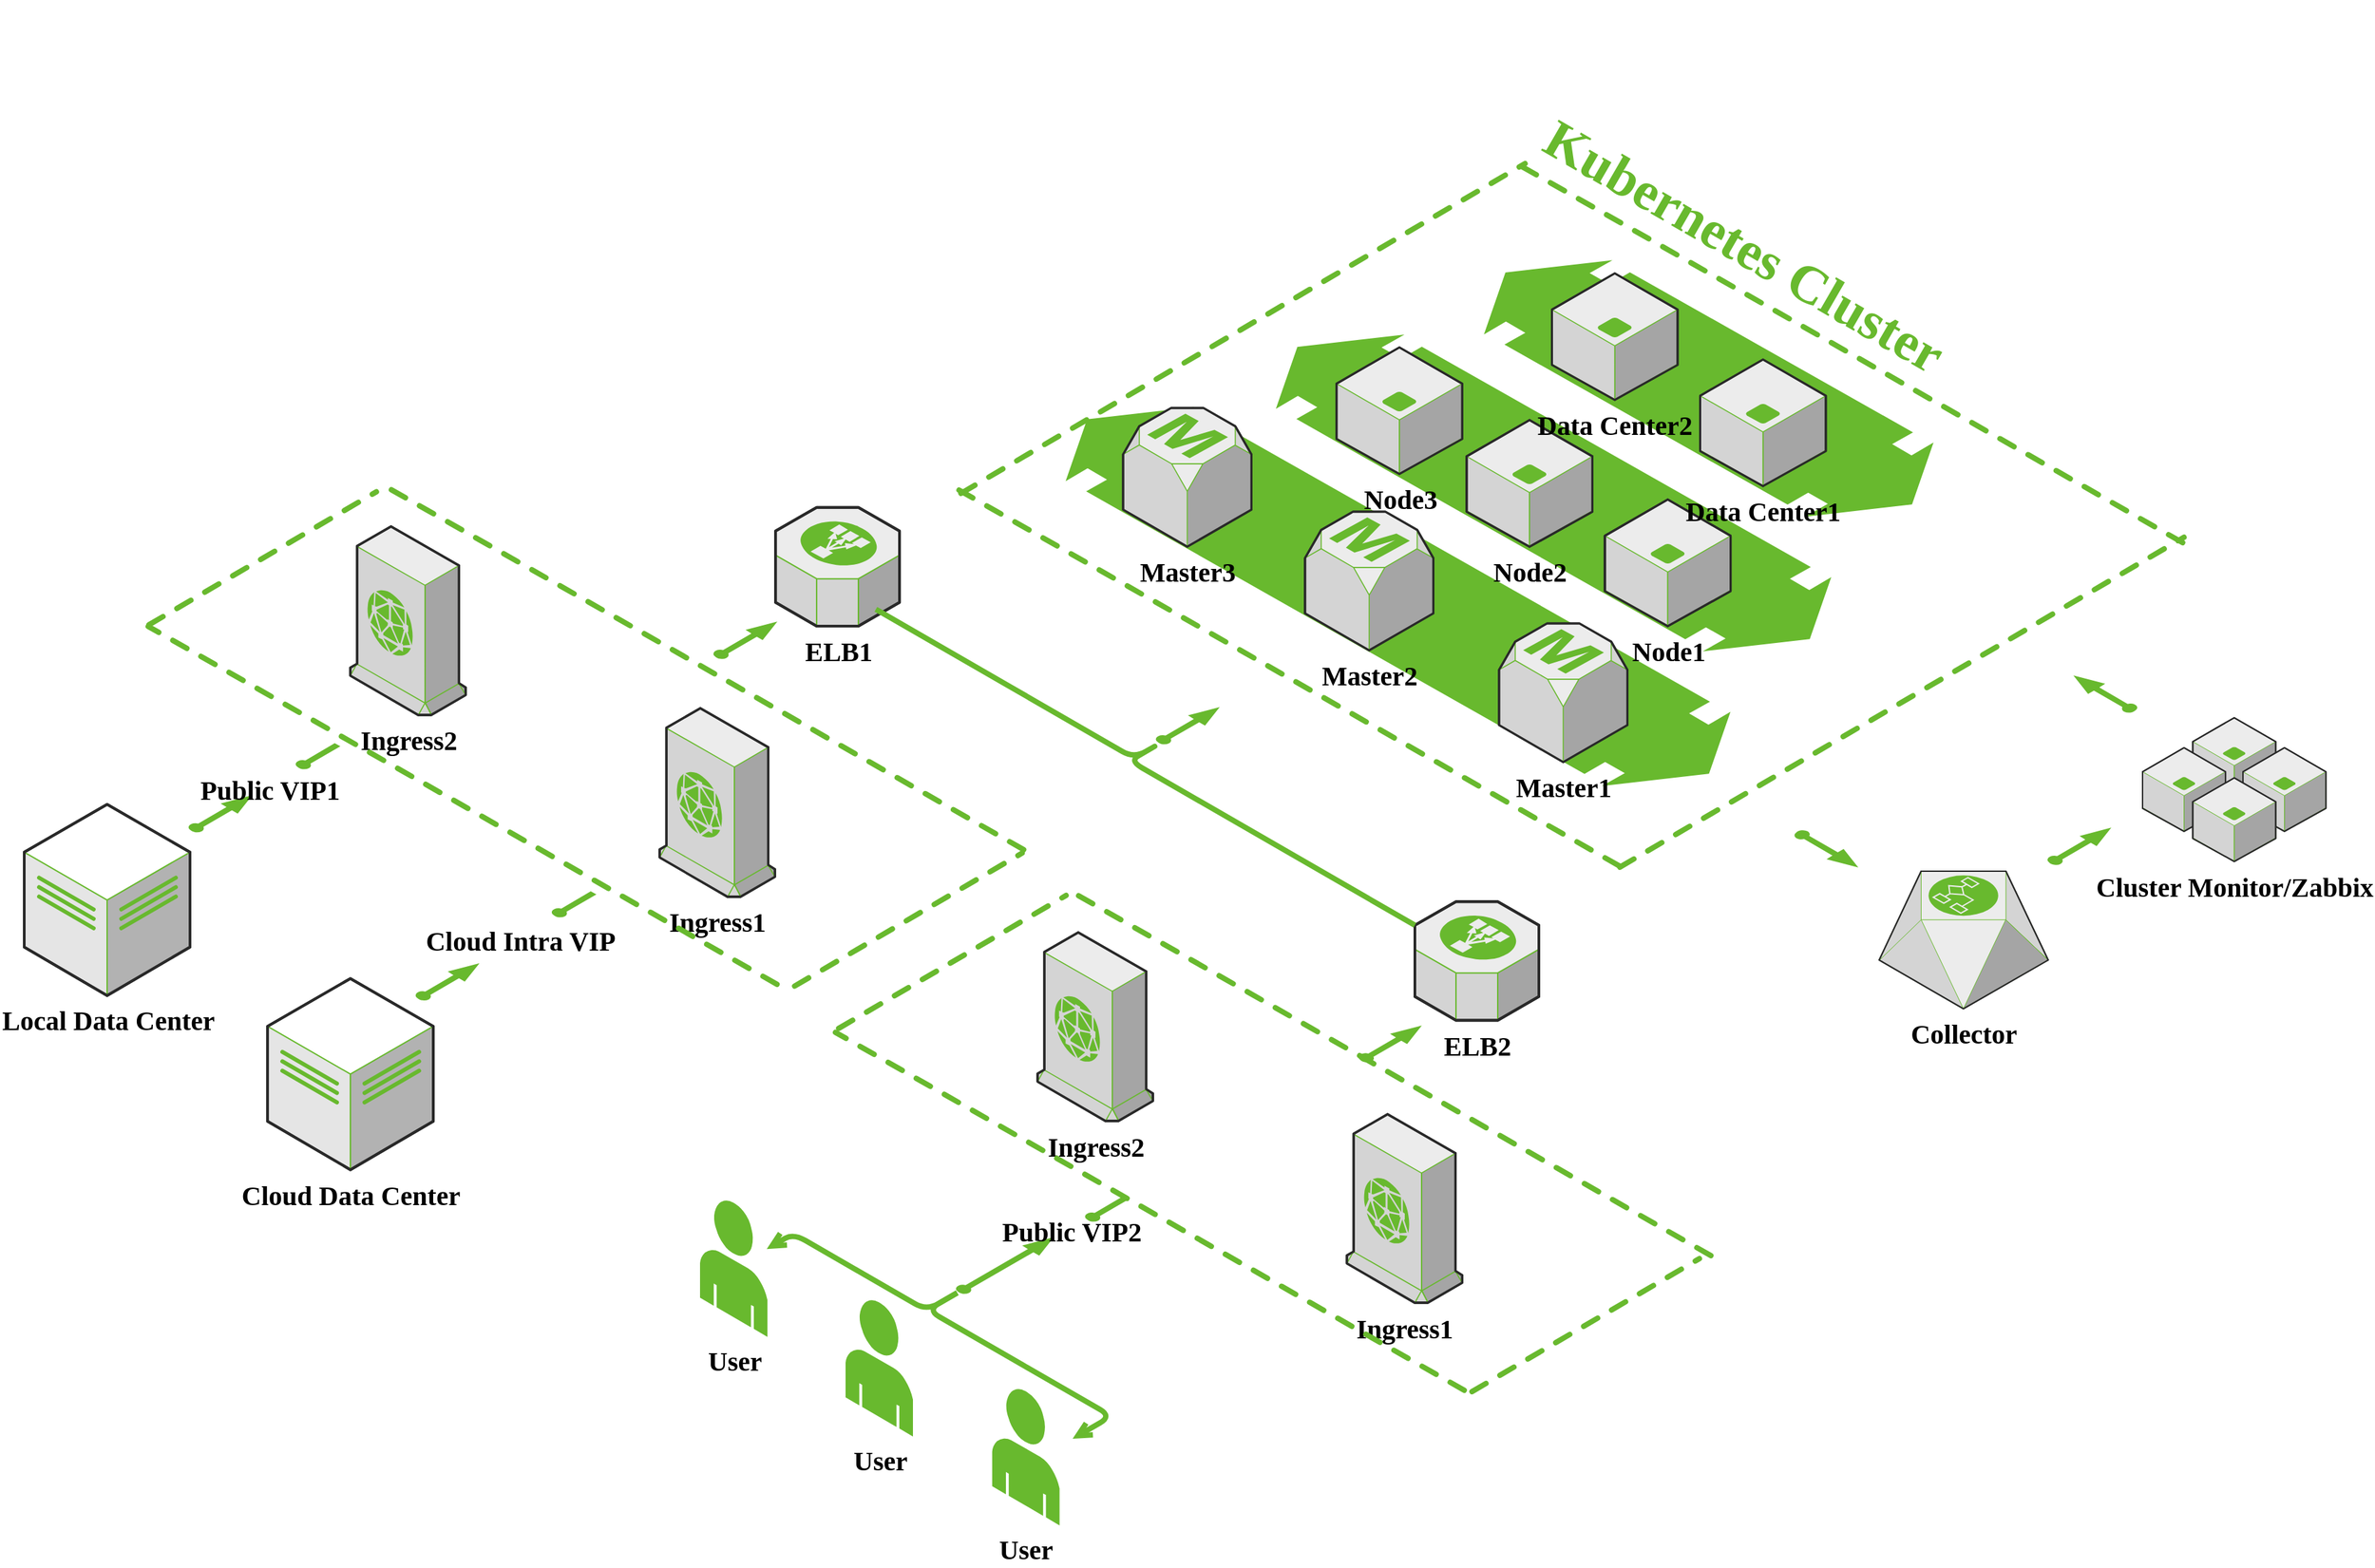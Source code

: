 <mxfile version="20.4.1" type="github">
  <diagram id="4qHA9sfYML6KZp6dPu4P" name="Page-1">
    <mxGraphModel dx="2585" dy="1385" grid="1" gridSize="10" guides="1" tooltips="1" connect="1" arrows="1" fold="1" page="1" pageScale="1" pageWidth="1169" pageHeight="827" math="0" shadow="0">
      <root>
        <mxCell id="0" />
        <mxCell id="1" parent="0" />
        <mxCell id="ZvwgiDBsHgwBUMf2eowB-108" value="" style="verticalLabelPosition=bottom;html=1;verticalAlign=top;strokeWidth=1;align=center;outlineConnect=0;dashed=0;outlineConnect=0;shape=mxgraph.aws3d.flatDoubleEdge2;strokeColor=#68B92E;fillColor=#68B92E;aspect=fixed;shadow=0;sketch=0;fontSize=20;fontStyle=1;fontFamily=Georgia;" vertex="1" parent="1">
          <mxGeometry x="815.72" y="310" width="491.56" height="280" as="geometry" />
        </mxCell>
        <mxCell id="ZvwgiDBsHgwBUMf2eowB-107" value="" style="verticalLabelPosition=bottom;html=1;verticalAlign=top;strokeWidth=1;align=center;outlineConnect=0;dashed=0;outlineConnect=0;shape=mxgraph.aws3d.flatDoubleEdge2;strokeColor=#68B92E;fillColor=#68B92E;aspect=fixed;shadow=0;sketch=0;fontSize=20;fontStyle=1;fontFamily=Georgia;" vertex="1" parent="1">
          <mxGeometry x="1126.16" y="201" width="331.8" height="189" as="geometry" />
        </mxCell>
        <mxCell id="ZvwgiDBsHgwBUMf2eowB-106" value="" style="verticalLabelPosition=bottom;html=1;verticalAlign=top;strokeWidth=1;align=center;outlineConnect=0;dashed=0;outlineConnect=0;shape=mxgraph.aws3d.flatDoubleEdge2;strokeColor=#68B92E;fillColor=#68B92E;aspect=fixed;shadow=0;sketch=0;fontSize=20;fontStyle=1;fontFamily=Georgia;" vertex="1" parent="1">
          <mxGeometry x="971.75" y="256.28" width="410.33" height="233.72" as="geometry" />
        </mxCell>
        <mxCell id="ZvwgiDBsHgwBUMf2eowB-1" value="User" style="verticalLabelPosition=bottom;html=1;verticalAlign=top;strokeWidth=1;align=center;outlineConnect=0;dashed=0;outlineConnect=0;shape=mxgraph.aws3d.end_user;strokeColor=#68B92E;fillColor=#68B92E;aspect=fixed;fontSize=20;fontStyle=1;fontFamily=Georgia;" vertex="1" parent="1">
          <mxGeometry x="544" y="898.5" width="49" height="100.46" as="geometry" />
        </mxCell>
        <mxCell id="ZvwgiDBsHgwBUMf2eowB-2" value="User" style="verticalLabelPosition=bottom;html=1;verticalAlign=top;strokeWidth=1;align=center;outlineConnect=0;dashed=0;outlineConnect=0;shape=mxgraph.aws3d.end_user;strokeColor=#68B92E;fillColor=#68B92E;aspect=fixed;fontSize=20;fontStyle=1;fontFamily=Georgia;" vertex="1" parent="1">
          <mxGeometry x="652" y="972.5" width="49" height="100.46" as="geometry" />
        </mxCell>
        <mxCell id="ZvwgiDBsHgwBUMf2eowB-3" value="User" style="verticalLabelPosition=bottom;html=1;verticalAlign=top;strokeWidth=1;align=center;outlineConnect=0;dashed=0;outlineConnect=0;shape=mxgraph.aws3d.end_user;strokeColor=#68B92E;fillColor=#68B92E;aspect=fixed;fontFamily=Georgia;fontSize=20;fontStyle=1" vertex="1" parent="1">
          <mxGeometry x="760.8" y="1038.5" width="49" height="100.46" as="geometry" />
        </mxCell>
        <mxCell id="ZvwgiDBsHgwBUMf2eowB-4" value="ELB2" style="verticalLabelPosition=bottom;html=1;verticalAlign=top;strokeWidth=1;align=center;outlineConnect=0;dashed=0;outlineConnect=0;shape=mxgraph.aws3d.elasticLoadBalancing;fillColor=#ECECEC;strokeColor=#68B92E;aspect=fixed;fontSize=20;fontStyle=1;fontFamily=Georgia;" vertex="1" parent="1">
          <mxGeometry x="1074.0" y="676.61" width="92" height="88.17" as="geometry" />
        </mxCell>
        <mxCell id="ZvwgiDBsHgwBUMf2eowB-5" value="" style="verticalLabelPosition=bottom;html=1;verticalAlign=top;strokeWidth=1;align=center;outlineConnect=0;dashed=0;outlineConnect=0;shape=mxgraph.aws3d.arrowNE;fillColor=#68B92E;aspect=fixed;strokeColor=#68B92E;fontSize=20;fontStyle=1;fontFamily=Georgia;" vertex="1" parent="1">
          <mxGeometry x="734" y="926.67" width="70.8" height="40.46" as="geometry" />
        </mxCell>
        <mxCell id="ZvwgiDBsHgwBUMf2eowB-19" value="" style="endArrow=none;html=1;rounded=1;edgeStyle=isometricEdgeStyle;startArrow=open;startFill=0;endFill=0;jumpStyle=none;strokeWidth=4;strokeColor=#68B92E;fontSize=20;fontStyle=1;fontFamily=Georgia;" edge="1" parent="1" target="ZvwgiDBsHgwBUMf2eowB-5">
          <mxGeometry width="50" height="100" relative="1" as="geometry">
            <mxPoint x="820" y="1075.5" as="sourcePoint" />
            <mxPoint x="730" y="805.5" as="targetPoint" />
            <Array as="points">
              <mxPoint x="774" y="1015.5" />
            </Array>
          </mxGeometry>
        </mxCell>
        <mxCell id="ZvwgiDBsHgwBUMf2eowB-21" value="" style="endArrow=none;html=1;rounded=1;edgeStyle=isometricEdgeStyle;startArrow=open;startFill=0;endFill=0;jumpStyle=none;strokeWidth=4;strokeColor=#68B92E;fontSize=20;fontStyle=1;fontFamily=Georgia;" edge="1" parent="1" source="ZvwgiDBsHgwBUMf2eowB-1" target="ZvwgiDBsHgwBUMf2eowB-5">
          <mxGeometry width="50" height="100" relative="1" as="geometry">
            <mxPoint x="594" y="918.5" as="sourcePoint" />
            <mxPoint x="724" y="888.5" as="targetPoint" />
            <Array as="points">
              <mxPoint x="674" y="958.5" />
            </Array>
          </mxGeometry>
        </mxCell>
        <mxCell id="ZvwgiDBsHgwBUMf2eowB-25" value="Ingress2" style="verticalLabelPosition=bottom;html=1;verticalAlign=top;strokeWidth=1;align=center;outlineConnect=0;dashed=0;outlineConnect=0;shape=mxgraph.aws3d.cloudfront;fillColor=#ECECEC;strokeColor=#68B92E;aspect=fixed;fontSize=20;fontStyle=1;fontFamily=Georgia;" vertex="1" parent="1">
          <mxGeometry x="794.0" y="699.5" width="85.58" height="140" as="geometry" />
        </mxCell>
        <mxCell id="ZvwgiDBsHgwBUMf2eowB-29" value="Node3" style="verticalLabelPosition=bottom;html=1;verticalAlign=top;strokeWidth=1;align=center;outlineConnect=0;dashed=0;outlineConnect=0;shape=mxgraph.aws3d.application_server;fillColor=#ECECEC;strokeColor=#68B92E;aspect=fixed;fontSize=20;fontStyle=1;fontFamily=Georgia;" vertex="1" parent="1">
          <mxGeometry x="1015.88" y="265" width="93.24" height="94" as="geometry" />
        </mxCell>
        <mxCell id="ZvwgiDBsHgwBUMf2eowB-30" value="" style="verticalLabelPosition=bottom;html=1;verticalAlign=top;strokeWidth=1;align=center;outlineConnect=0;dashed=0;outlineConnect=0;shape=mxgraph.aws3d.application_server;fillColor=#ECECEC;strokeColor=#68B92E;aspect=fixed;fontSize=20;fontStyle=1;fontFamily=Georgia;" vertex="1" parent="1">
          <mxGeometry x="1112.46" y="319" width="93.24" height="94" as="geometry" />
        </mxCell>
        <mxCell id="ZvwgiDBsHgwBUMf2eowB-32" value="Master1" style="verticalLabelPosition=bottom;html=1;verticalAlign=top;strokeWidth=1;align=center;outlineConnect=0;dashed=0;outlineConnect=0;shape=mxgraph.aws3d.rdsMaster;fillColor=#ECECEC;strokeColor=#68B92E;aspect=fixed;fontSize=20;fontStyle=1;fontFamily=Georgia;" vertex="1" parent="1">
          <mxGeometry x="1136.46" y="470" width="95.26" height="103" as="geometry" />
        </mxCell>
        <mxCell id="ZvwgiDBsHgwBUMf2eowB-34" value="" style="verticalLabelPosition=bottom;html=1;verticalAlign=top;strokeWidth=1;align=center;outlineConnect=0;dashed=0;outlineConnect=0;shape=mxgraph.aws3d.application_server;fillColor=#ECECEC;strokeColor=#68B92E;aspect=fixed;fontSize=20;fontStyle=1;fontFamily=Georgia;" vertex="1" parent="1">
          <mxGeometry x="1215.04" y="378" width="93.24" height="94" as="geometry" />
        </mxCell>
        <mxCell id="ZvwgiDBsHgwBUMf2eowB-35" value="Ingress1" style="verticalLabelPosition=bottom;html=1;verticalAlign=top;strokeWidth=1;align=center;outlineConnect=0;dashed=0;outlineConnect=0;shape=mxgraph.aws3d.cloudfront;fillColor=#ECECEC;strokeColor=#68B92E;aspect=fixed;fontSize=20;fontStyle=1;fontFamily=Georgia;" vertex="1" parent="1">
          <mxGeometry x="1023.54" y="834.5" width="85.58" height="140" as="geometry" />
        </mxCell>
        <mxCell id="ZvwgiDBsHgwBUMf2eowB-36" value="" style="verticalLabelPosition=bottom;html=1;verticalAlign=top;strokeWidth=1;align=center;outlineConnect=0;dashed=0;outlineConnect=0;shape=mxgraph.aws3d.dashedArrowlessEdge2;strokeColor=#68B92E;aspect=fixed;direction=west;fontSize=20;fontStyle=1;fontFamily=Georgia;" vertex="1" parent="1">
          <mxGeometry x="824" y="671.96" width="469.67" height="267.54" as="geometry" />
        </mxCell>
        <mxCell id="ZvwgiDBsHgwBUMf2eowB-43" value="" style="verticalLabelPosition=bottom;html=1;verticalAlign=top;strokeWidth=1;align=center;outlineConnect=0;dashed=0;outlineConnect=0;shape=mxgraph.aws3d.dashedArrowlessEdge2;strokeColor=#68B92E;aspect=fixed;direction=west;fontSize=20;fontStyle=1;fontFamily=Georgia;" vertex="1" parent="1">
          <mxGeometry x="644" y="773.7" width="466.62" height="265.8" as="geometry" />
        </mxCell>
        <mxCell id="ZvwgiDBsHgwBUMf2eowB-45" value="&lt;span style=&quot;font-size: 20px;&quot;&gt;Public VIP2&lt;/span&gt;" style="text;html=1;align=center;verticalAlign=middle;resizable=0;points=[];autosize=1;strokeColor=none;fillColor=none;fontSize=20;fontStyle=1;fontFamily=Georgia;" vertex="1" parent="1">
          <mxGeometry x="748.59" y="900.96" width="140" height="40" as="geometry" />
        </mxCell>
        <mxCell id="ZvwgiDBsHgwBUMf2eowB-46" value="" style="verticalLabelPosition=bottom;html=1;verticalAlign=top;strokeWidth=1;align=center;outlineConnect=0;dashed=0;outlineConnect=0;shape=mxgraph.aws3d.arrowlessNE;fillColor=#68B92E;aspect=fixed;strokeColor=#68B92E;fontSize=20;fontStyle=1;fontFamily=Georgia;" vertex="1" parent="1">
          <mxGeometry x="829.78" y="895.5" width="31.6" height="18" as="geometry" />
        </mxCell>
        <mxCell id="ZvwgiDBsHgwBUMf2eowB-48" value="" style="verticalLabelPosition=bottom;html=1;verticalAlign=top;strokeWidth=1;align=center;outlineConnect=0;dashed=0;outlineConnect=0;shape=mxgraph.aws3d.arrowNE;fillColor=#68B92E;aspect=fixed;strokeColor=#68B92E;fontSize=20;fontStyle=1;fontFamily=Georgia;" vertex="1" parent="1">
          <mxGeometry x="1032.8" y="769.5" width="45" height="25.71" as="geometry" />
        </mxCell>
        <mxCell id="ZvwgiDBsHgwBUMf2eowB-66" value="&lt;span style=&quot;font-size: 20px;&quot;&gt;Cloud Intra VIP&lt;/span&gt;" style="text;html=1;align=center;verticalAlign=middle;resizable=0;points=[];autosize=1;strokeColor=none;fillColor=none;fontSize=20;fontStyle=1;fontFamily=Georgia;" vertex="1" parent="1">
          <mxGeometry x="314.54" y="685.11" width="190" height="40" as="geometry" />
        </mxCell>
        <mxCell id="ZvwgiDBsHgwBUMf2eowB-67" value="" style="verticalLabelPosition=bottom;html=1;verticalAlign=top;strokeWidth=1;align=center;outlineConnect=0;dashed=0;outlineConnect=0;shape=mxgraph.aws3d.arrowlessNE;fillColor=#68B92E;aspect=fixed;strokeColor=#68B92E;fontSize=20;fontStyle=1;fontFamily=Georgia;" vertex="1" parent="1">
          <mxGeometry x="434.0" y="669.5" width="31.6" height="18" as="geometry" />
        </mxCell>
        <mxCell id="ZvwgiDBsHgwBUMf2eowB-73" value="Cloud Data Center" style="verticalLabelPosition=bottom;html=1;verticalAlign=top;strokeWidth=1;align=center;outlineConnect=0;dashed=0;outlineConnect=0;shape=mxgraph.aws3d.dataCenter;strokeColor=#68B92E;aspect=fixed;shadow=0;sketch=0;fillColor=default;gradientColor=none;fontSize=20;fontStyle=1;fontFamily=Georgia;" vertex="1" parent="1">
          <mxGeometry x="222.54" y="733.7" width="123" height="142" as="geometry" />
        </mxCell>
        <mxCell id="ZvwgiDBsHgwBUMf2eowB-74" value="Local Data Center" style="verticalLabelPosition=bottom;html=1;verticalAlign=top;strokeWidth=1;align=center;outlineConnect=0;dashed=0;outlineConnect=0;shape=mxgraph.aws3d.dataCenter;strokeColor=#68B92E;aspect=fixed;shadow=0;sketch=0;fillColor=default;gradientColor=none;fontFamily=Georgia;fontSize=20;fontStyle=1" vertex="1" parent="1">
          <mxGeometry x="42" y="604.38" width="123" height="142" as="geometry" />
        </mxCell>
        <mxCell id="ZvwgiDBsHgwBUMf2eowB-77" value="" style="verticalLabelPosition=bottom;html=1;verticalAlign=top;strokeWidth=1;align=center;outlineConnect=0;dashed=0;outlineConnect=0;shape=mxgraph.aws3d.arrowNE;fillColor=#68B92E;aspect=fixed;shadow=0;sketch=0;strokeColor=#68B92E;fontSize=20;fontStyle=1;fontFamily=Georgia;" vertex="1" parent="1">
          <mxGeometry x="333" y="723.19" width="45.5" height="26" as="geometry" />
        </mxCell>
        <mxCell id="ZvwgiDBsHgwBUMf2eowB-78" value="" style="verticalLabelPosition=bottom;html=1;verticalAlign=top;strokeWidth=1;align=center;outlineConnect=0;dashed=0;outlineConnect=0;shape=mxgraph.aws3d.arrowNE;fillColor=#68B92E;aspect=fixed;shadow=0;sketch=0;strokeColor=#68B92E;fontSize=20;fontStyle=1;fontFamily=Georgia;" vertex="1" parent="1">
          <mxGeometry x="164.5" y="598.38" width="45.5" height="26" as="geometry" />
        </mxCell>
        <mxCell id="ZvwgiDBsHgwBUMf2eowB-79" value="" style="verticalLabelPosition=bottom;html=1;verticalAlign=top;strokeWidth=1;align=center;outlineConnect=0;dashed=0;outlineConnect=0;shape=mxgraph.aws3d.arrowlessNE;fillColor=#68B92E;aspect=fixed;strokeColor=#68B92E;fontSize=20;fontStyle=1;fontFamily=Georgia;" vertex="1" parent="1">
          <mxGeometry x="244.0" y="559.5" width="31.6" height="18" as="geometry" />
        </mxCell>
        <mxCell id="ZvwgiDBsHgwBUMf2eowB-80" value="&lt;span style=&quot;font-size: 20px;&quot;&gt;Public VIP1&lt;/span&gt;" style="text;html=1;align=center;verticalAlign=middle;resizable=0;points=[];autosize=1;strokeColor=none;fillColor=none;fontSize=20;fontStyle=1;fontFamily=Georgia;" vertex="1" parent="1">
          <mxGeometry x="154.0" y="572.5" width="140" height="40" as="geometry" />
        </mxCell>
        <mxCell id="ZvwgiDBsHgwBUMf2eowB-87" value="ELB1" style="verticalLabelPosition=bottom;html=1;verticalAlign=top;strokeWidth=1;align=center;outlineConnect=0;dashed=0;outlineConnect=0;shape=mxgraph.aws3d.elasticLoadBalancing;fillColor=#ECECEC;strokeColor=#68B92E;aspect=fixed;fontSize=20;fontStyle=1;fontFamily=Georgia;" vertex="1" parent="1">
          <mxGeometry x="599.54" y="383.83" width="92" height="88.17" as="geometry" />
        </mxCell>
        <mxCell id="ZvwgiDBsHgwBUMf2eowB-88" value="" style="verticalLabelPosition=bottom;html=1;verticalAlign=top;strokeWidth=1;align=center;outlineConnect=0;dashed=0;outlineConnect=0;shape=mxgraph.aws3d.arrowNE;fillColor=#68B92E;aspect=fixed;strokeColor=#68B92E;fontSize=20;fontStyle=1;fontFamily=Georgia;" vertex="1" parent="1">
          <mxGeometry x="554" y="469.5" width="45.54" height="26.02" as="geometry" />
        </mxCell>
        <mxCell id="ZvwgiDBsHgwBUMf2eowB-89" value="" style="verticalLabelPosition=bottom;html=1;verticalAlign=top;strokeWidth=1;align=center;outlineConnect=0;dashed=0;outlineConnect=0;shape=mxgraph.aws3d.dashedArrowlessEdge2;strokeColor=#68B92E;aspect=fixed;direction=west;fontSize=20;fontStyle=1;fontFamily=Georgia;" vertex="1" parent="1">
          <mxGeometry x="735.72" y="370.98" width="489.83" height="279.02" as="geometry" />
        </mxCell>
        <mxCell id="ZvwgiDBsHgwBUMf2eowB-91" value="" style="verticalLabelPosition=bottom;html=1;verticalAlign=top;strokeWidth=1;align=center;outlineConnect=0;dashed=0;outlineConnect=0;shape=mxgraph.aws3d.dashedArrowlessEdge2;strokeColor=#68B92E;aspect=fixed;direction=west;fontFamily=Georgia;fontSize=20;fontStyle=1" vertex="1" parent="1">
          <mxGeometry x="1152.21" y="130" width="491.55" height="280" as="geometry" />
        </mxCell>
        <mxCell id="ZvwgiDBsHgwBUMf2eowB-101" value="" style="edgeStyle=isometricEdgeStyle;endArrow=none;html=1;elbow=vertical;rounded=1;strokeWidth=4;jumpStyle=none;fontColor=#68B92E;strokeColor=#68B92E;fontSize=20;fontStyle=1;fontFamily=Georgia;" edge="1" parent="1" target="ZvwgiDBsHgwBUMf2eowB-4">
          <mxGeometry width="50" height="100" relative="1" as="geometry">
            <mxPoint x="674" y="459.5" as="sourcePoint" />
            <mxPoint x="1334" y="619.5" as="targetPoint" />
            <Array as="points">
              <mxPoint x="884" y="559.5" />
              <mxPoint x="894" y="549.5" />
              <mxPoint x="924" y="529.5" />
              <mxPoint x="934" y="529.5" />
              <mxPoint x="974" y="509.5" />
              <mxPoint x="994" y="499.5" />
            </Array>
          </mxGeometry>
        </mxCell>
        <mxCell id="ZvwgiDBsHgwBUMf2eowB-104" value="" style="verticalLabelPosition=bottom;html=1;verticalAlign=top;strokeWidth=1;align=center;outlineConnect=0;dashed=0;outlineConnect=0;shape=mxgraph.aws3d.arrowNE;fillColor=#68B92E;aspect=fixed;shadow=0;sketch=0;strokeColor=#68B92E;fontSize=20;fontStyle=1;fontFamily=Georgia;" vertex="1" parent="1">
          <mxGeometry x="882.34" y="533" width="45.5" height="26" as="geometry" />
        </mxCell>
        <mxCell id="ZvwgiDBsHgwBUMf2eowB-132" value="Master3" style="verticalLabelPosition=bottom;html=1;verticalAlign=top;strokeWidth=1;align=center;outlineConnect=0;dashed=0;outlineConnect=0;shape=mxgraph.aws3d.rdsMaster;fillColor=#ECECEC;strokeColor=#68B92E;aspect=fixed;fontSize=20;fontStyle=1;fontFamily=Georgia;" vertex="1" parent="1">
          <mxGeometry x="857.46" y="310" width="95.26" height="103" as="geometry" />
        </mxCell>
        <mxCell id="ZvwgiDBsHgwBUMf2eowB-133" value="Master2" style="verticalLabelPosition=bottom;html=1;verticalAlign=top;strokeWidth=1;align=center;outlineConnect=0;dashed=0;outlineConnect=0;shape=mxgraph.aws3d.rdsMaster;fillColor=#ECECEC;strokeColor=#68B92E;aspect=fixed;fontSize=20;fontStyle=1;fontFamily=Georgia;" vertex="1" parent="1">
          <mxGeometry x="992.46" y="387" width="95.26" height="103" as="geometry" />
        </mxCell>
        <mxCell id="ZvwgiDBsHgwBUMf2eowB-137" value="Ingress2" style="verticalLabelPosition=bottom;html=1;verticalAlign=top;strokeWidth=1;align=center;outlineConnect=0;dashed=0;outlineConnect=0;shape=mxgraph.aws3d.cloudfront;fillColor=#ECECEC;strokeColor=#68B92E;aspect=fixed;fontSize=20;fontStyle=1;fontFamily=Georgia;" vertex="1" parent="1">
          <mxGeometry x="284.0" y="398.0" width="85.58" height="140" as="geometry" />
        </mxCell>
        <mxCell id="ZvwgiDBsHgwBUMf2eowB-138" value="Ingress1" style="verticalLabelPosition=bottom;html=1;verticalAlign=top;strokeWidth=1;align=center;outlineConnect=0;dashed=0;outlineConnect=0;shape=mxgraph.aws3d.cloudfront;fillColor=#ECECEC;strokeColor=#68B92E;aspect=fixed;fontSize=20;fontStyle=1;fontFamily=Georgia;" vertex="1" parent="1">
          <mxGeometry x="513.54" y="533" width="85.58" height="140" as="geometry" />
        </mxCell>
        <mxCell id="ZvwgiDBsHgwBUMf2eowB-139" value="" style="verticalLabelPosition=bottom;html=1;verticalAlign=top;strokeWidth=1;align=center;outlineConnect=0;dashed=0;outlineConnect=0;shape=mxgraph.aws3d.dashedArrowlessEdge2;strokeColor=#68B92E;aspect=fixed;direction=west;fontSize=20;fontStyle=1;fontFamily=Georgia;" vertex="1" parent="1">
          <mxGeometry x="314" y="370.46" width="469.67" height="267.54" as="geometry" />
        </mxCell>
        <mxCell id="ZvwgiDBsHgwBUMf2eowB-141" value="" style="verticalLabelPosition=bottom;html=1;verticalAlign=top;strokeWidth=1;align=center;outlineConnect=0;dashed=0;outlineConnect=0;shape=mxgraph.aws3d.dashedArrowlessEdge2;strokeColor=#68B92E;aspect=fixed;direction=west;fontSize=20;fontStyle=1;fontFamily=Georgia;" vertex="1" parent="1">
          <mxGeometry x="134" y="472.2" width="466.62" height="265.8" as="geometry" />
        </mxCell>
        <mxCell id="ZvwgiDBsHgwBUMf2eowB-146" value="Node1" style="verticalLabelPosition=bottom;html=1;verticalAlign=top;strokeWidth=1;align=center;outlineConnect=0;dashed=0;outlineConnect=0;shape=mxgraph.aws3d.application_server;fillColor=#ECECEC;strokeColor=#68B92E;aspect=fixed;fontSize=20;fontStyle=1;fontFamily=Georgia;" vertex="1" parent="1">
          <mxGeometry x="1215.04" y="378" width="93.24" height="94" as="geometry" />
        </mxCell>
        <mxCell id="ZvwgiDBsHgwBUMf2eowB-147" value="Node2" style="verticalLabelPosition=bottom;html=1;verticalAlign=top;strokeWidth=1;align=center;outlineConnect=0;dashed=0;outlineConnect=0;shape=mxgraph.aws3d.application_server;fillColor=#ECECEC;strokeColor=#68B92E;aspect=fixed;fontSize=20;fontStyle=1;fontFamily=Georgia;" vertex="1" parent="1">
          <mxGeometry x="1112.46" y="319" width="93.24" height="94" as="geometry" />
        </mxCell>
        <mxCell id="ZvwgiDBsHgwBUMf2eowB-164" value="" style="group;strokeColor=none;fontSize=20;fontStyle=1;fontFamily=Georgia;" vertex="1" connectable="0" parent="1">
          <mxGeometry x="1614" y="540.01" width="140" height="114" as="geometry" />
        </mxCell>
        <mxCell id="ZvwgiDBsHgwBUMf2eowB-160" value="" style="verticalLabelPosition=bottom;html=1;verticalAlign=top;strokeWidth=1;align=center;outlineConnect=0;dashed=0;outlineConnect=0;shape=mxgraph.aws3d.application_server;fillColor=#ECECEC;strokeColor=#68B92E;aspect=fixed;shadow=0;sketch=0;fontSize=20;fontStyle=1;fontFamily=Georgia;" vertex="1" parent="ZvwgiDBsHgwBUMf2eowB-164">
          <mxGeometry x="37.262" width="61.572" height="62.072" as="geometry" />
        </mxCell>
        <mxCell id="ZvwgiDBsHgwBUMf2eowB-161" value="" style="verticalLabelPosition=bottom;html=1;verticalAlign=top;strokeWidth=1;align=center;outlineConnect=0;dashed=0;outlineConnect=0;shape=mxgraph.aws3d.application_server;fillColor=#ECECEC;strokeColor=#68B92E;aspect=fixed;shadow=0;sketch=0;fontSize=20;fontStyle=1;fontFamily=Georgia;" vertex="1" parent="ZvwgiDBsHgwBUMf2eowB-164">
          <mxGeometry y="22.353" width="61.572" height="62.072" as="geometry" />
        </mxCell>
        <mxCell id="ZvwgiDBsHgwBUMf2eowB-162" value="" style="verticalLabelPosition=bottom;html=1;verticalAlign=top;strokeWidth=1;align=center;outlineConnect=0;dashed=0;outlineConnect=0;shape=mxgraph.aws3d.application_server;fillColor=#ECECEC;strokeColor=#68B92E;aspect=fixed;shadow=0;sketch=0;fontSize=20;fontStyle=1;fontFamily=Georgia;" vertex="1" parent="ZvwgiDBsHgwBUMf2eowB-164">
          <mxGeometry x="74.525" y="22.353" width="61.572" height="62.072" as="geometry" />
        </mxCell>
        <mxCell id="ZvwgiDBsHgwBUMf2eowB-163" value="&lt;span style=&quot;font-size: 20px;&quot;&gt;Cluster Monitor/Zabbix&lt;/span&gt;" style="verticalLabelPosition=bottom;html=1;verticalAlign=top;strokeWidth=1;align=center;outlineConnect=0;dashed=0;outlineConnect=0;shape=mxgraph.aws3d.application_server;fillColor=#ECECEC;strokeColor=#68B92E;aspect=fixed;shadow=0;sketch=0;fontSize=20;fontStyle=1;fontFamily=Georgia;" vertex="1" parent="ZvwgiDBsHgwBUMf2eowB-164">
          <mxGeometry x="37.262" y="44.706" width="61.572" height="62.072" as="geometry" />
        </mxCell>
        <mxCell id="ZvwgiDBsHgwBUMf2eowB-167" value="&lt;font color=&quot;#68b92e&quot; style=&quot;font-size: 40px;&quot;&gt;Kubernetes Cluster&lt;/font&gt;" style="text;html=1;align=left;verticalAlign=middle;resizable=0;points=[];autosize=1;strokeColor=none;fillColor=none;rotation=30;fontStyle=1;fontSize=40;fontFamily=Georgia;" vertex="1" parent="1">
          <mxGeometry x="1144" y="180.0" width="420" height="60" as="geometry" />
        </mxCell>
        <mxCell id="ZvwgiDBsHgwBUMf2eowB-168" value="" style="verticalLabelPosition=bottom;html=1;verticalAlign=top;strokeWidth=1;align=center;outlineConnect=0;dashed=0;outlineConnect=0;shape=mxgraph.aws3d.dashedArrowlessEdge2;strokeColor=#68B92E;aspect=fixed;direction=west;rotation=120;fontSize=20;fontStyle=1;fontFamily=Georgia;" vertex="1" parent="1">
          <mxGeometry x="613.16" y="641.54" width="169.9" height="96.78" as="geometry" />
        </mxCell>
        <mxCell id="ZvwgiDBsHgwBUMf2eowB-169" value="" style="verticalLabelPosition=bottom;html=1;verticalAlign=top;strokeWidth=1;align=center;outlineConnect=0;dashed=0;outlineConnect=0;shape=mxgraph.aws3d.dashedArrowlessEdge2;strokeColor=#68B92E;aspect=fixed;direction=west;rotation=120;fontSize=20;fontStyle=1;fontFamily=Georgia;" vertex="1" parent="1">
          <mxGeometry x="134.0" y="373.22" width="169.9" height="96.78" as="geometry" />
        </mxCell>
        <mxCell id="ZvwgiDBsHgwBUMf2eowB-170" value="" style="verticalLabelPosition=bottom;html=1;verticalAlign=top;strokeWidth=1;align=center;outlineConnect=0;dashed=0;outlineConnect=0;shape=mxgraph.aws3d.dashedArrowlessEdge2;strokeColor=#68B92E;aspect=fixed;direction=west;rotation=120;fontSize=20;fontStyle=1;fontFamily=Georgia;" vertex="1" parent="1">
          <mxGeometry x="1224.71" y="408.47" width="421.45" height="240.07" as="geometry" />
        </mxCell>
        <mxCell id="ZvwgiDBsHgwBUMf2eowB-171" value="" style="verticalLabelPosition=bottom;html=1;verticalAlign=top;strokeWidth=1;align=center;outlineConnect=0;dashed=0;outlineConnect=0;shape=mxgraph.aws3d.dashedArrowlessEdge2;strokeColor=#68B92E;aspect=fixed;direction=west;rotation=120;fontFamily=Georgia;fontSize=20;fontStyle=1" vertex="1" parent="1">
          <mxGeometry x="735.72" y="130.91" width="421.45" height="240.07" as="geometry" />
        </mxCell>
        <mxCell id="ZvwgiDBsHgwBUMf2eowB-172" value="" style="verticalLabelPosition=bottom;html=1;verticalAlign=top;strokeWidth=1;align=center;outlineConnect=0;dashed=0;outlineConnect=0;shape=mxgraph.aws3d.dashedArrowlessEdge2;strokeColor=#68B92E;aspect=fixed;direction=west;rotation=120;fontSize=20;fontStyle=1;fontFamily=Georgia;" vertex="1" parent="1">
          <mxGeometry x="645.82" y="673" width="169.9" height="96.78" as="geometry" />
        </mxCell>
        <mxCell id="ZvwgiDBsHgwBUMf2eowB-173" value="" style="verticalLabelPosition=bottom;html=1;verticalAlign=top;strokeWidth=1;align=center;outlineConnect=0;dashed=0;outlineConnect=0;shape=mxgraph.aws3d.dashedArrowlessEdge2;strokeColor=#68B92E;aspect=fixed;direction=west;rotation=120;fontSize=20;fontStyle=1;fontFamily=Georgia;" vertex="1" parent="1">
          <mxGeometry x="1115.82" y="942.72" width="169.9" height="96.78" as="geometry" />
        </mxCell>
        <mxCell id="ZvwgiDBsHgwBUMf2eowB-176" value="&lt;font color=&quot;#000000&quot; style=&quot;font-size: 20px;&quot;&gt;&lt;span style=&quot;font-size: 20px;&quot;&gt;Collector&lt;/span&gt;&lt;/font&gt;" style="verticalLabelPosition=bottom;html=1;verticalAlign=top;strokeWidth=1;align=center;outlineConnect=0;dashed=0;outlineConnect=0;shape=mxgraph.aws3d.workflowService;fillColor=#ECECEC;strokeColor=#68B92E;aspect=fixed;shadow=0;sketch=0;fontFamily=Georgia;fontSize=20;fontColor=#68B92E;fontStyle=1" vertex="1" parent="1">
          <mxGeometry x="1418.53" y="654.01" width="125.47" height="102.2" as="geometry" />
        </mxCell>
        <mxCell id="ZvwgiDBsHgwBUMf2eowB-178" value="" style="verticalLabelPosition=bottom;html=1;verticalAlign=top;strokeWidth=1;align=center;outlineConnect=0;dashed=0;outlineConnect=0;shape=mxgraph.aws3d.arrowSE;fillColor=#68B92E;aspect=fixed;shadow=0;sketch=0;strokeColor=#68B92E;fontFamily=Georgia;fontSize=20;fontColor=#68B92E;fontStyle=1" vertex="1" parent="1">
          <mxGeometry x="1356.25" y="624.38" width="45.5" height="26" as="geometry" />
        </mxCell>
        <mxCell id="ZvwgiDBsHgwBUMf2eowB-179" value="" style="verticalLabelPosition=bottom;html=1;verticalAlign=top;strokeWidth=1;align=center;outlineConnect=0;dashed=0;outlineConnect=0;shape=mxgraph.aws3d.arrowNE;fillColor=#68B92E;aspect=fixed;shadow=0;sketch=0;strokeColor=#68B92E;fontFamily=Georgia;fontSize=20;fontColor=#68B92E;fontStyle=1" vertex="1" parent="1">
          <mxGeometry x="1544" y="622.54" width="45.5" height="26" as="geometry" />
        </mxCell>
        <mxCell id="ZvwgiDBsHgwBUMf2eowB-166" value="" style="verticalLabelPosition=bottom;html=1;verticalAlign=top;strokeWidth=1;align=center;outlineConnect=0;dashed=0;outlineConnect=0;shape=mxgraph.aws3d.arrowNW;fillColor=#68B92E;aspect=fixed;shadow=0;sketch=0;strokeColor=#68B92E;fontSize=20;fontStyle=1;fontFamily=Georgia;" vertex="1" parent="1">
          <mxGeometry x="1564" y="509.5" width="45.5" height="26" as="geometry" />
        </mxCell>
        <mxCell id="ZvwgiDBsHgwBUMf2eowB-27" value="Data Center1" style="verticalLabelPosition=bottom;html=1;verticalAlign=top;strokeWidth=1;align=center;outlineConnect=0;dashed=0;outlineConnect=0;shape=mxgraph.aws3d.application_server;fillColor=#ECECEC;strokeColor=#68B92E;aspect=fixed;fontSize=20;fontStyle=1;fontFamily=Georgia;" vertex="1" parent="1">
          <mxGeometry x="1285.72" y="274" width="93.24" height="94" as="geometry" />
        </mxCell>
        <mxCell id="ZvwgiDBsHgwBUMf2eowB-33" value="Data Center2" style="verticalLabelPosition=bottom;html=1;verticalAlign=top;strokeWidth=1;align=center;outlineConnect=0;dashed=0;outlineConnect=0;shape=mxgraph.aws3d.application_server;fillColor=#ECECEC;strokeColor=#68B92E;aspect=fixed;fontSize=20;fontStyle=1;fontFamily=Georgia;" vertex="1" parent="1">
          <mxGeometry x="1175.72" y="210" width="93.24" height="94" as="geometry" />
        </mxCell>
      </root>
    </mxGraphModel>
  </diagram>
</mxfile>
